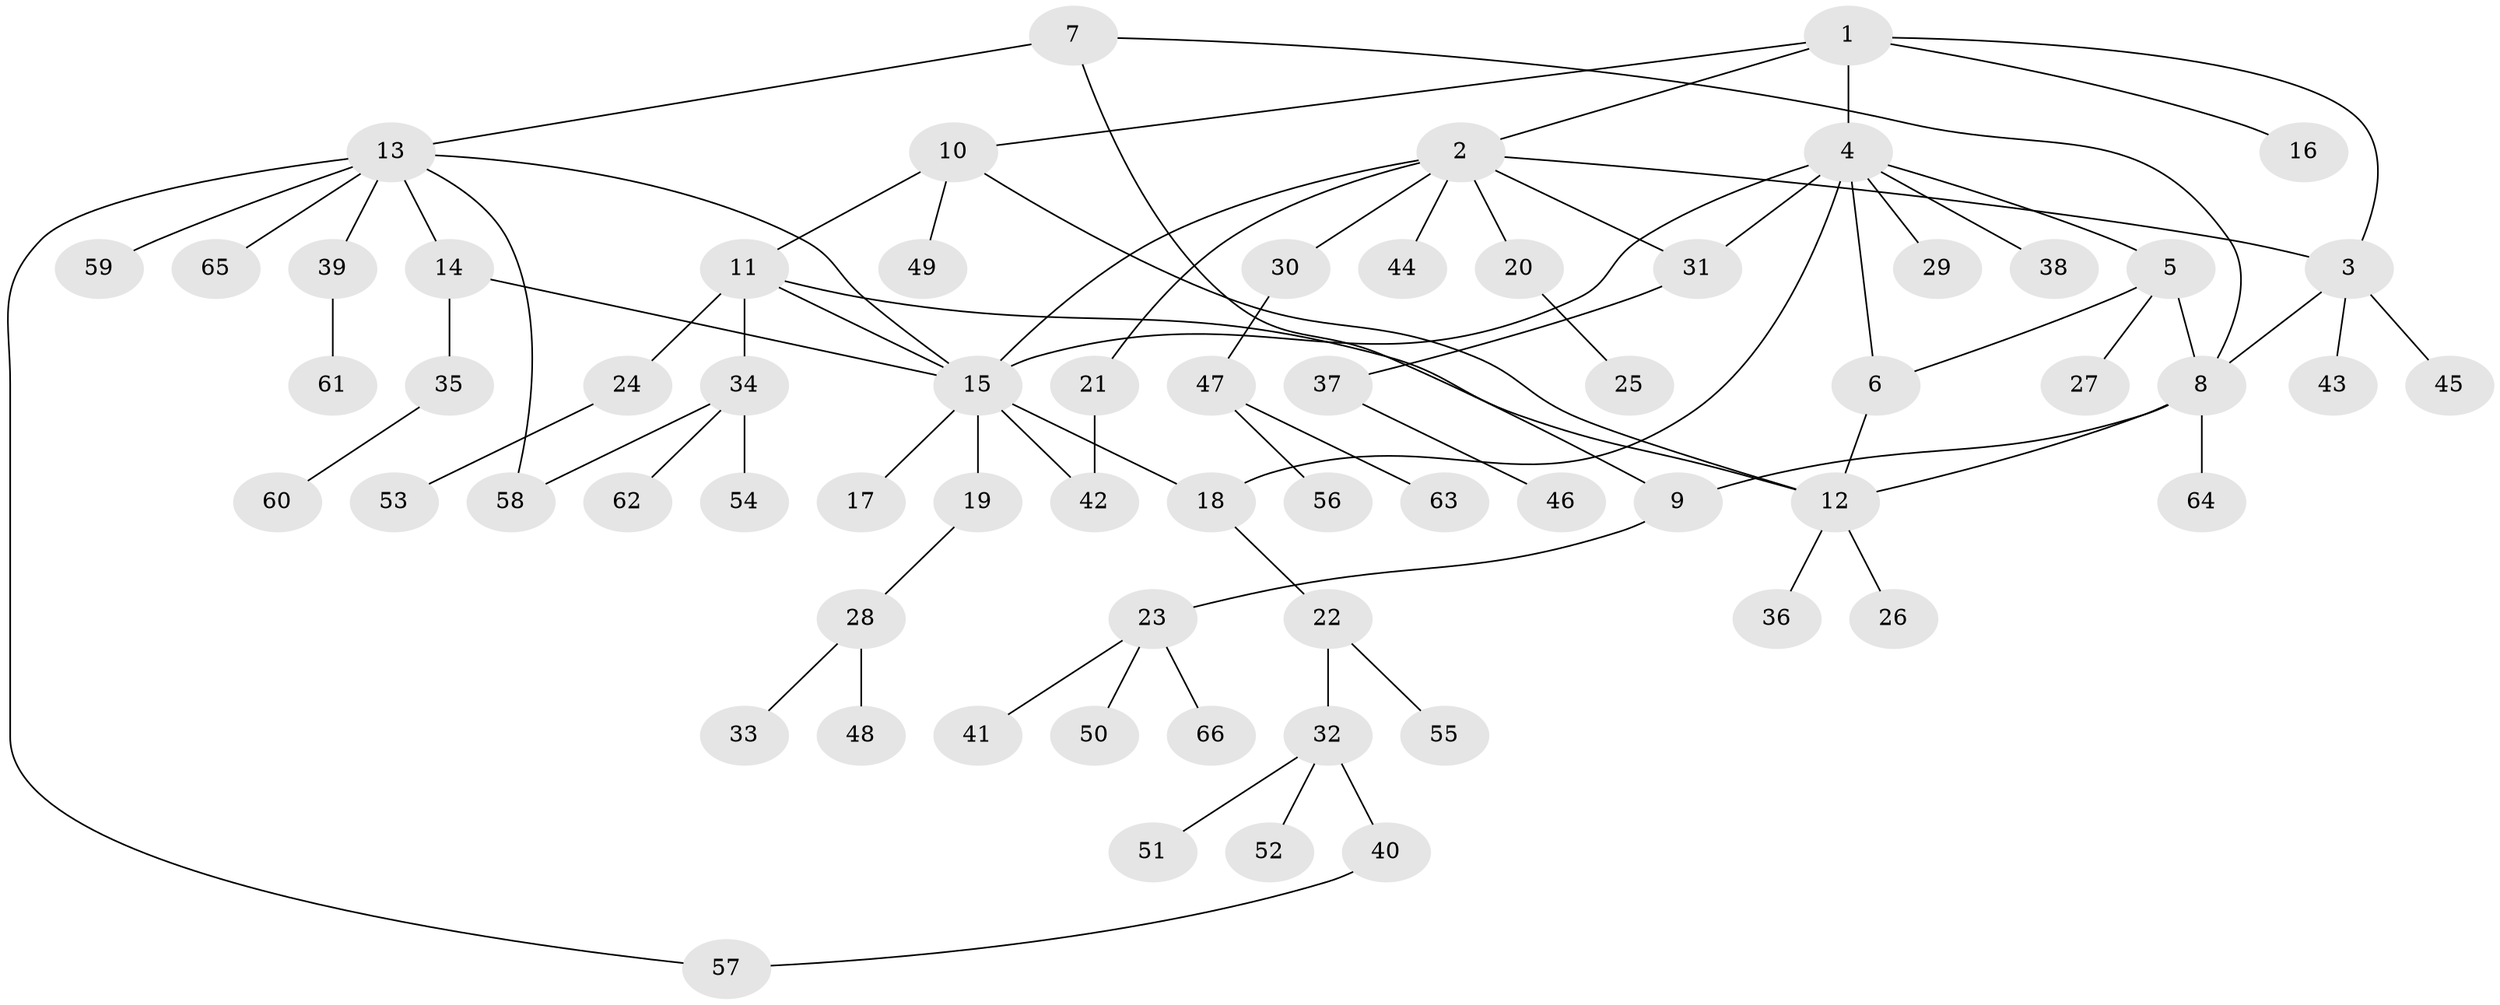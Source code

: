 // coarse degree distribution, {6: 0.021739130434782608, 8: 0.06521739130434782, 4: 0.06521739130434782, 5: 0.021739130434782608, 3: 0.17391304347826086, 9: 0.021739130434782608, 1: 0.5217391304347826, 2: 0.10869565217391304}
// Generated by graph-tools (version 1.1) at 2025/24/03/03/25 07:24:16]
// undirected, 66 vertices, 81 edges
graph export_dot {
graph [start="1"]
  node [color=gray90,style=filled];
  1;
  2;
  3;
  4;
  5;
  6;
  7;
  8;
  9;
  10;
  11;
  12;
  13;
  14;
  15;
  16;
  17;
  18;
  19;
  20;
  21;
  22;
  23;
  24;
  25;
  26;
  27;
  28;
  29;
  30;
  31;
  32;
  33;
  34;
  35;
  36;
  37;
  38;
  39;
  40;
  41;
  42;
  43;
  44;
  45;
  46;
  47;
  48;
  49;
  50;
  51;
  52;
  53;
  54;
  55;
  56;
  57;
  58;
  59;
  60;
  61;
  62;
  63;
  64;
  65;
  66;
  1 -- 2;
  1 -- 3;
  1 -- 4;
  1 -- 10;
  1 -- 16;
  2 -- 3;
  2 -- 15;
  2 -- 20;
  2 -- 21;
  2 -- 30;
  2 -- 31;
  2 -- 44;
  3 -- 8;
  3 -- 43;
  3 -- 45;
  4 -- 5;
  4 -- 6;
  4 -- 15;
  4 -- 18;
  4 -- 29;
  4 -- 31;
  4 -- 38;
  5 -- 6;
  5 -- 8;
  5 -- 27;
  6 -- 12;
  7 -- 8;
  7 -- 9;
  7 -- 13;
  8 -- 9;
  8 -- 12;
  8 -- 64;
  9 -- 23;
  10 -- 11;
  10 -- 12;
  10 -- 49;
  11 -- 12;
  11 -- 15;
  11 -- 24;
  11 -- 34;
  12 -- 26;
  12 -- 36;
  13 -- 14;
  13 -- 15;
  13 -- 39;
  13 -- 57;
  13 -- 58;
  13 -- 59;
  13 -- 65;
  14 -- 15;
  14 -- 35;
  15 -- 17;
  15 -- 18;
  15 -- 19;
  15 -- 42;
  18 -- 22;
  19 -- 28;
  20 -- 25;
  21 -- 42;
  22 -- 32;
  22 -- 55;
  23 -- 41;
  23 -- 50;
  23 -- 66;
  24 -- 53;
  28 -- 33;
  28 -- 48;
  30 -- 47;
  31 -- 37;
  32 -- 40;
  32 -- 51;
  32 -- 52;
  34 -- 54;
  34 -- 58;
  34 -- 62;
  35 -- 60;
  37 -- 46;
  39 -- 61;
  40 -- 57;
  47 -- 56;
  47 -- 63;
}
